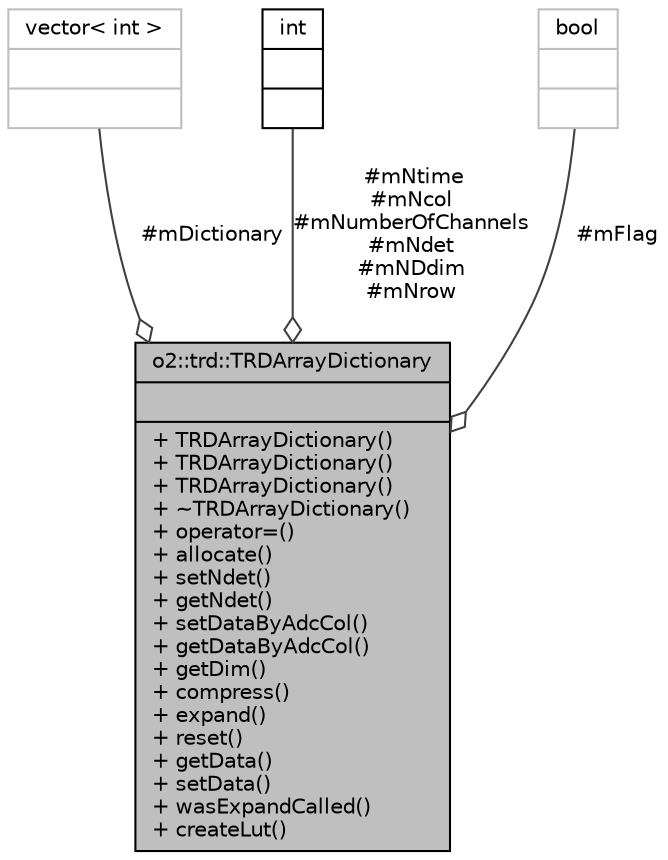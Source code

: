 digraph "o2::trd::TRDArrayDictionary"
{
 // INTERACTIVE_SVG=YES
  bgcolor="transparent";
  edge [fontname="Helvetica",fontsize="10",labelfontname="Helvetica",labelfontsize="10"];
  node [fontname="Helvetica",fontsize="10",shape=record];
  Node1 [label="{o2::trd::TRDArrayDictionary\n||+ TRDArrayDictionary()\l+ TRDArrayDictionary()\l+ TRDArrayDictionary()\l+ ~TRDArrayDictionary()\l+ operator=()\l+ allocate()\l+ setNdet()\l+ getNdet()\l+ setDataByAdcCol()\l+ getDataByAdcCol()\l+ getDim()\l+ compress()\l+ expand()\l+ reset()\l+ getData()\l+ setData()\l+ wasExpandCalled()\l+ createLut()\l}",height=0.2,width=0.4,color="black", fillcolor="grey75", style="filled" fontcolor="black"];
  Node2 -> Node1 [color="grey25",fontsize="10",style="solid",label=" #mDictionary" ,arrowhead="odiamond",fontname="Helvetica"];
  Node2 [label="{vector\< int \>\n||}",height=0.2,width=0.4,color="grey75"];
  Node3 -> Node1 [color="grey25",fontsize="10",style="solid",label=" #mNtime\n#mNcol\n#mNumberOfChannels\n#mNdet\n#mNDdim\n#mNrow" ,arrowhead="odiamond",fontname="Helvetica"];
  Node3 [label="{int\n||}",height=0.2,width=0.4,color="black",URL="$d1/da0/classint.html"];
  Node4 -> Node1 [color="grey25",fontsize="10",style="solid",label=" #mFlag" ,arrowhead="odiamond",fontname="Helvetica"];
  Node4 [label="{bool\n||}",height=0.2,width=0.4,color="grey75"];
}
